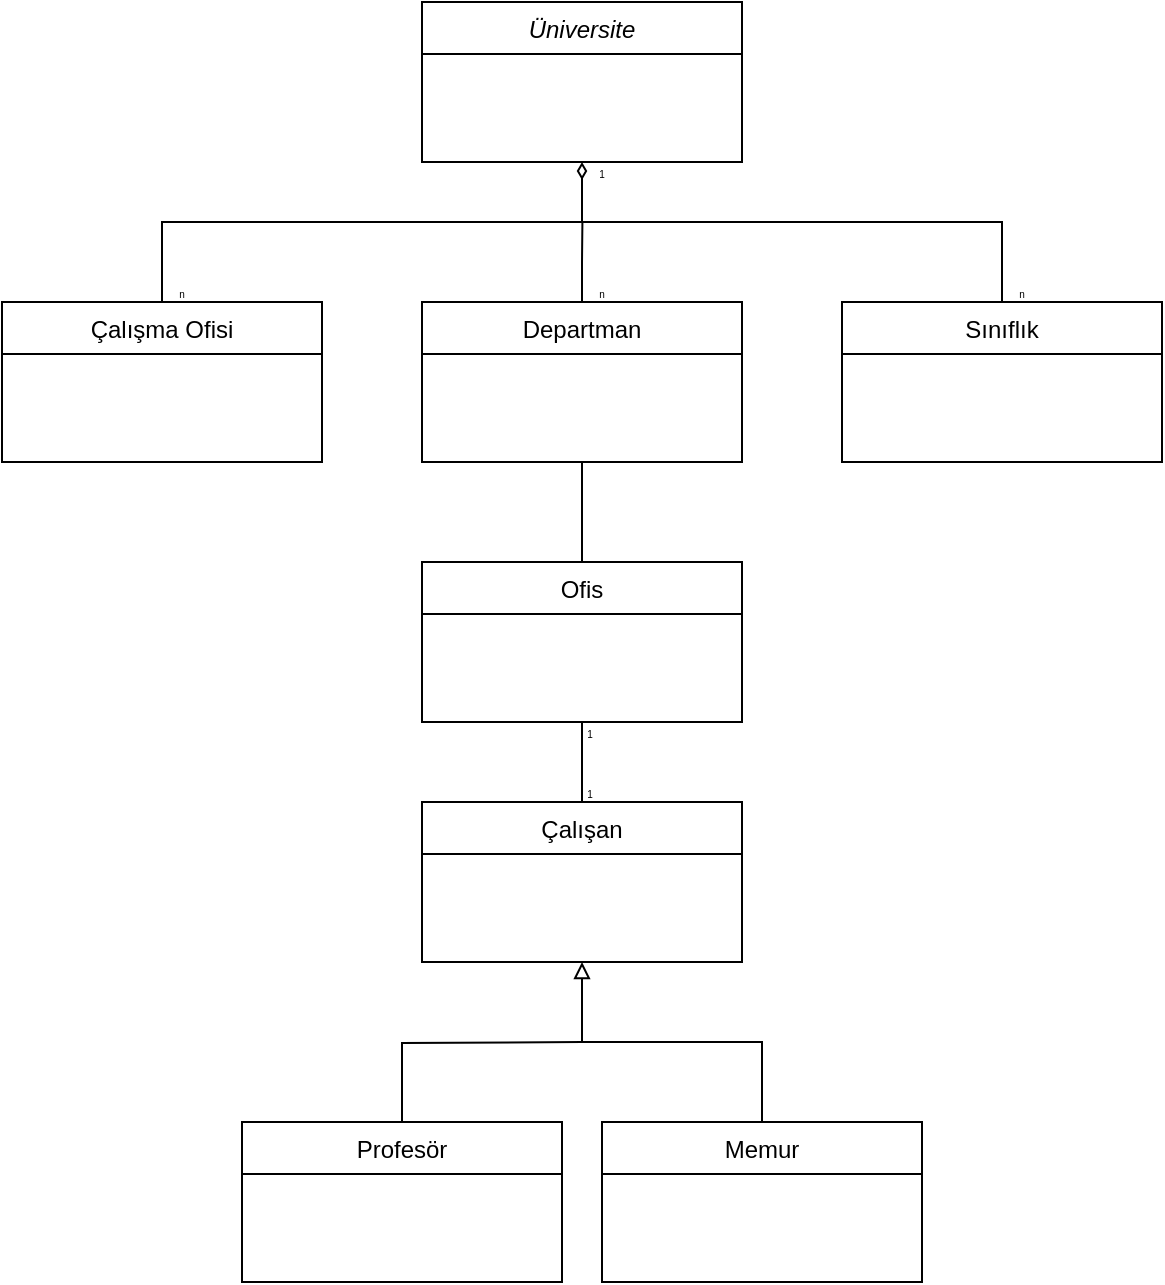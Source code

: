 <mxfile version="17.1.3" type="github">
  <diagram id="C5RBs43oDa-KdzZeNtuy" name="Page-1">
    <mxGraphModel dx="1221" dy="688" grid="1" gridSize="10" guides="1" tooltips="1" connect="1" arrows="1" fold="1" page="1" pageScale="1" pageWidth="827" pageHeight="1169" math="0" shadow="0">
      <root>
        <mxCell id="WIyWlLk6GJQsqaUBKTNV-0" />
        <mxCell id="WIyWlLk6GJQsqaUBKTNV-1" parent="WIyWlLk6GJQsqaUBKTNV-0" />
        <mxCell id="zkfFHV4jXpPFQw0GAbJ--0" value="Üniversite" style="swimlane;fontStyle=2;align=center;verticalAlign=top;childLayout=stackLayout;horizontal=1;startSize=26;horizontalStack=0;resizeParent=1;resizeLast=0;collapsible=1;marginBottom=0;rounded=0;shadow=0;strokeWidth=1;" parent="WIyWlLk6GJQsqaUBKTNV-1" vertex="1">
          <mxGeometry x="330" y="30" width="160" height="80" as="geometry">
            <mxRectangle x="230" y="140" width="160" height="26" as="alternateBounds" />
          </mxGeometry>
        </mxCell>
        <mxCell id="uyRcJ7WFWj_ZnMHSXydJ-10" style="edgeStyle=orthogonalEdgeStyle;rounded=0;orthogonalLoop=1;jettySize=auto;html=1;endArrow=none;endFill=0;exitX=0.5;exitY=0;exitDx=0;exitDy=0;" edge="1" parent="WIyWlLk6GJQsqaUBKTNV-1" source="zkfFHV4jXpPFQw0GAbJ--6">
          <mxGeometry relative="1" as="geometry">
            <mxPoint x="410" y="140" as="targetPoint" />
            <Array as="points">
              <mxPoint x="200" y="140" />
              <mxPoint x="200" y="140" />
            </Array>
          </mxGeometry>
        </mxCell>
        <mxCell id="zkfFHV4jXpPFQw0GAbJ--6" value="Çalışma Ofisi" style="swimlane;fontStyle=0;align=center;verticalAlign=top;childLayout=stackLayout;horizontal=1;startSize=26;horizontalStack=0;resizeParent=1;resizeLast=0;collapsible=1;marginBottom=0;rounded=0;shadow=0;strokeWidth=1;" parent="WIyWlLk6GJQsqaUBKTNV-1" vertex="1">
          <mxGeometry x="120" y="180" width="160" height="80" as="geometry">
            <mxRectangle x="130" y="380" width="160" height="26" as="alternateBounds" />
          </mxGeometry>
        </mxCell>
        <mxCell id="uyRcJ7WFWj_ZnMHSXydJ-9" style="edgeStyle=orthogonalEdgeStyle;rounded=0;orthogonalLoop=1;jettySize=auto;html=1;exitX=0.5;exitY=0;exitDx=0;exitDy=0;endArrow=none;endFill=0;" edge="1" parent="WIyWlLk6GJQsqaUBKTNV-1" source="zkfFHV4jXpPFQw0GAbJ--13">
          <mxGeometry relative="1" as="geometry">
            <mxPoint x="410.207" y="140" as="targetPoint" />
          </mxGeometry>
        </mxCell>
        <mxCell id="uyRcJ7WFWj_ZnMHSXydJ-12" value="" style="edgeStyle=orthogonalEdgeStyle;rounded=0;orthogonalLoop=1;jettySize=auto;html=1;endArrow=none;endFill=0;" edge="1" parent="WIyWlLk6GJQsqaUBKTNV-1" source="zkfFHV4jXpPFQw0GAbJ--13" target="uyRcJ7WFWj_ZnMHSXydJ-11">
          <mxGeometry relative="1" as="geometry" />
        </mxCell>
        <mxCell id="zkfFHV4jXpPFQw0GAbJ--13" value="Departman" style="swimlane;fontStyle=0;align=center;verticalAlign=top;childLayout=stackLayout;horizontal=1;startSize=26;horizontalStack=0;resizeParent=1;resizeLast=0;collapsible=1;marginBottom=0;rounded=0;shadow=0;strokeWidth=1;" parent="WIyWlLk6GJQsqaUBKTNV-1" vertex="1">
          <mxGeometry x="330" y="180" width="160" height="80" as="geometry">
            <mxRectangle x="340" y="380" width="170" height="26" as="alternateBounds" />
          </mxGeometry>
        </mxCell>
        <mxCell id="uyRcJ7WFWj_ZnMHSXydJ-8" style="edgeStyle=orthogonalEdgeStyle;rounded=0;orthogonalLoop=1;jettySize=auto;html=1;entryX=0.5;entryY=1;entryDx=0;entryDy=0;endArrow=diamondThin;endFill=0;exitX=0.5;exitY=0;exitDx=0;exitDy=0;" edge="1" parent="WIyWlLk6GJQsqaUBKTNV-1" source="uyRcJ7WFWj_ZnMHSXydJ-0" target="zkfFHV4jXpPFQw0GAbJ--0">
          <mxGeometry relative="1" as="geometry">
            <Array as="points">
              <mxPoint x="620" y="140" />
              <mxPoint x="410" y="140" />
            </Array>
          </mxGeometry>
        </mxCell>
        <mxCell id="uyRcJ7WFWj_ZnMHSXydJ-0" value="Sınıflık" style="swimlane;fontStyle=0;align=center;verticalAlign=top;childLayout=stackLayout;horizontal=1;startSize=26;horizontalStack=0;resizeParent=1;resizeLast=0;collapsible=1;marginBottom=0;rounded=0;shadow=0;strokeWidth=1;" vertex="1" parent="WIyWlLk6GJQsqaUBKTNV-1">
          <mxGeometry x="540" y="180" width="160" height="80" as="geometry">
            <mxRectangle x="340" y="380" width="170" height="26" as="alternateBounds" />
          </mxGeometry>
        </mxCell>
        <mxCell id="uyRcJ7WFWj_ZnMHSXydJ-14" value="" style="edgeStyle=orthogonalEdgeStyle;rounded=0;orthogonalLoop=1;jettySize=auto;html=1;endArrow=none;endFill=0;" edge="1" parent="WIyWlLk6GJQsqaUBKTNV-1" source="uyRcJ7WFWj_ZnMHSXydJ-11" target="uyRcJ7WFWj_ZnMHSXydJ-13">
          <mxGeometry relative="1" as="geometry" />
        </mxCell>
        <mxCell id="uyRcJ7WFWj_ZnMHSXydJ-11" value="Ofis" style="swimlane;fontStyle=0;align=center;verticalAlign=top;childLayout=stackLayout;horizontal=1;startSize=26;horizontalStack=0;resizeParent=1;resizeLast=0;collapsible=1;marginBottom=0;rounded=0;shadow=0;strokeWidth=1;" vertex="1" parent="WIyWlLk6GJQsqaUBKTNV-1">
          <mxGeometry x="330" y="310" width="160" height="80" as="geometry">
            <mxRectangle x="340" y="380" width="170" height="26" as="alternateBounds" />
          </mxGeometry>
        </mxCell>
        <mxCell id="uyRcJ7WFWj_ZnMHSXydJ-16" value="" style="edgeStyle=orthogonalEdgeStyle;rounded=0;orthogonalLoop=1;jettySize=auto;html=1;endArrow=none;endFill=0;" edge="1" parent="WIyWlLk6GJQsqaUBKTNV-1" target="uyRcJ7WFWj_ZnMHSXydJ-15">
          <mxGeometry relative="1" as="geometry">
            <mxPoint x="410" y="550" as="sourcePoint" />
          </mxGeometry>
        </mxCell>
        <mxCell id="uyRcJ7WFWj_ZnMHSXydJ-18" value="" style="edgeStyle=orthogonalEdgeStyle;rounded=0;orthogonalLoop=1;jettySize=auto;html=1;endArrow=none;endFill=0;startArrow=block;startFill=0;" edge="1" parent="WIyWlLk6GJQsqaUBKTNV-1" source="uyRcJ7WFWj_ZnMHSXydJ-13" target="uyRcJ7WFWj_ZnMHSXydJ-17">
          <mxGeometry relative="1" as="geometry" />
        </mxCell>
        <mxCell id="uyRcJ7WFWj_ZnMHSXydJ-13" value="Çalışan" style="swimlane;fontStyle=0;align=center;verticalAlign=top;childLayout=stackLayout;horizontal=1;startSize=26;horizontalStack=0;resizeParent=1;resizeLast=0;collapsible=1;marginBottom=0;rounded=0;shadow=0;strokeWidth=1;" vertex="1" parent="WIyWlLk6GJQsqaUBKTNV-1">
          <mxGeometry x="330" y="430" width="160" height="80" as="geometry">
            <mxRectangle x="340" y="380" width="170" height="26" as="alternateBounds" />
          </mxGeometry>
        </mxCell>
        <mxCell id="uyRcJ7WFWj_ZnMHSXydJ-15" value="Profesör" style="swimlane;fontStyle=0;align=center;verticalAlign=top;childLayout=stackLayout;horizontal=1;startSize=26;horizontalStack=0;resizeParent=1;resizeLast=0;collapsible=1;marginBottom=0;rounded=0;shadow=0;strokeWidth=1;" vertex="1" parent="WIyWlLk6GJQsqaUBKTNV-1">
          <mxGeometry x="240" y="590" width="160" height="80" as="geometry">
            <mxRectangle x="340" y="380" width="170" height="26" as="alternateBounds" />
          </mxGeometry>
        </mxCell>
        <mxCell id="uyRcJ7WFWj_ZnMHSXydJ-17" value="Memur" style="swimlane;fontStyle=0;align=center;verticalAlign=top;childLayout=stackLayout;horizontal=1;startSize=26;horizontalStack=0;resizeParent=1;resizeLast=0;collapsible=1;marginBottom=0;rounded=0;shadow=0;strokeWidth=1;" vertex="1" parent="WIyWlLk6GJQsqaUBKTNV-1">
          <mxGeometry x="420" y="590" width="160" height="80" as="geometry">
            <mxRectangle x="340" y="380" width="170" height="26" as="alternateBounds" />
          </mxGeometry>
        </mxCell>
        <mxCell id="uyRcJ7WFWj_ZnMHSXydJ-19" value="1" style="text;html=1;strokeColor=none;fillColor=none;align=center;verticalAlign=middle;whiteSpace=wrap;rounded=0;fontSize=5;" vertex="1" parent="WIyWlLk6GJQsqaUBKTNV-1">
          <mxGeometry x="384" y="410" width="60" height="30" as="geometry" />
        </mxCell>
        <mxCell id="uyRcJ7WFWj_ZnMHSXydJ-20" value="1" style="text;html=1;strokeColor=none;fillColor=none;align=center;verticalAlign=middle;whiteSpace=wrap;rounded=0;fontSize=5;" vertex="1" parent="WIyWlLk6GJQsqaUBKTNV-1">
          <mxGeometry x="384" y="380" width="60" height="30" as="geometry" />
        </mxCell>
        <mxCell id="uyRcJ7WFWj_ZnMHSXydJ-21" value="1" style="text;html=1;strokeColor=none;fillColor=none;align=center;verticalAlign=middle;whiteSpace=wrap;rounded=0;fontSize=5;" vertex="1" parent="WIyWlLk6GJQsqaUBKTNV-1">
          <mxGeometry x="390" y="100" width="60" height="30" as="geometry" />
        </mxCell>
        <mxCell id="uyRcJ7WFWj_ZnMHSXydJ-22" value="n" style="text;html=1;strokeColor=none;fillColor=none;align=center;verticalAlign=middle;whiteSpace=wrap;rounded=0;fontSize=5;" vertex="1" parent="WIyWlLk6GJQsqaUBKTNV-1">
          <mxGeometry x="390" y="160" width="60" height="30" as="geometry" />
        </mxCell>
        <mxCell id="uyRcJ7WFWj_ZnMHSXydJ-23" value="n" style="text;html=1;strokeColor=none;fillColor=none;align=center;verticalAlign=middle;whiteSpace=wrap;rounded=0;fontSize=5;" vertex="1" parent="WIyWlLk6GJQsqaUBKTNV-1">
          <mxGeometry x="600" y="160" width="60" height="30" as="geometry" />
        </mxCell>
        <mxCell id="uyRcJ7WFWj_ZnMHSXydJ-24" value="n" style="text;html=1;strokeColor=none;fillColor=none;align=center;verticalAlign=middle;whiteSpace=wrap;rounded=0;fontSize=5;" vertex="1" parent="WIyWlLk6GJQsqaUBKTNV-1">
          <mxGeometry x="180" y="160" width="60" height="30" as="geometry" />
        </mxCell>
      </root>
    </mxGraphModel>
  </diagram>
</mxfile>
